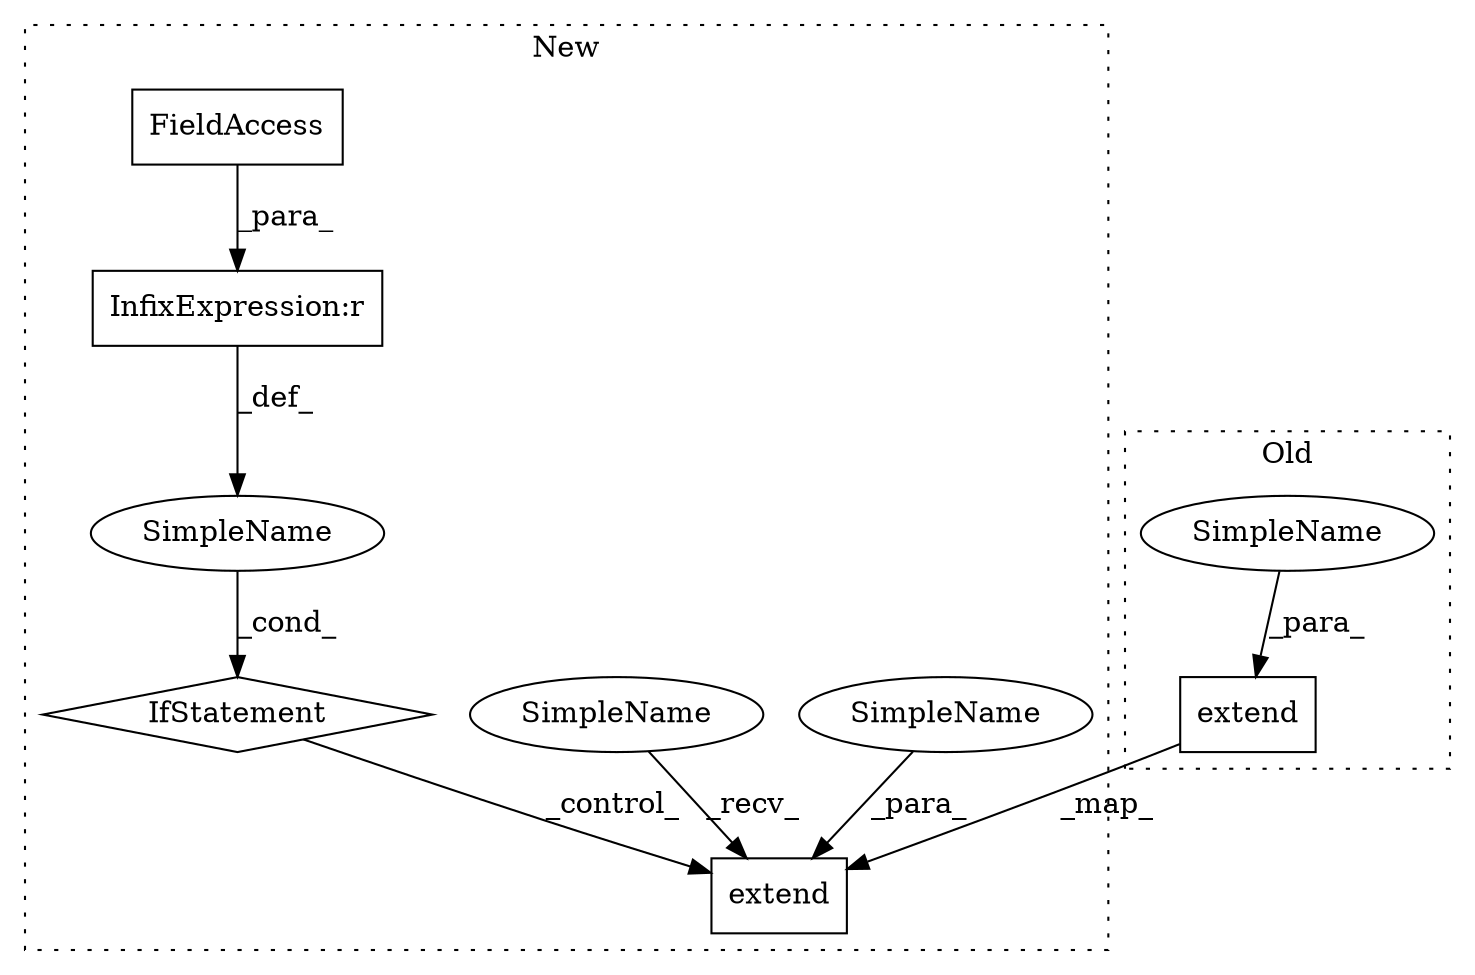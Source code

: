 digraph G {
subgraph cluster0 {
1 [label="extend" a="32" s="15008,15046" l="7,1" shape="box"];
4 [label="SimpleName" a="42" s="" l="" shape="ellipse"];
label = "Old";
style="dotted";
}
subgraph cluster1 {
2 [label="extend" a="32" s="15813,15851" l="7,1" shape="box"];
3 [label="SimpleName" a="42" s="" l="" shape="ellipse"];
5 [label="SimpleName" a="42" s="" l="" shape="ellipse"];
6 [label="IfStatement" a="25" s="15521,15573" l="4,2" shape="diamond"];
7 [label="SimpleName" a="42" s="15604" l="5" shape="ellipse"];
8 [label="InfixExpression:r" a="27" s="15537" l="4" shape="box"];
9 [label="FieldAccess" a="22" s="15526" l="11" shape="box"];
label = "New";
style="dotted";
}
1 -> 2 [label="_map_"];
3 -> 2 [label="_para_"];
4 -> 1 [label="_para_"];
5 -> 6 [label="_cond_"];
6 -> 2 [label="_control_"];
7 -> 2 [label="_recv_"];
8 -> 5 [label="_def_"];
9 -> 8 [label="_para_"];
}
